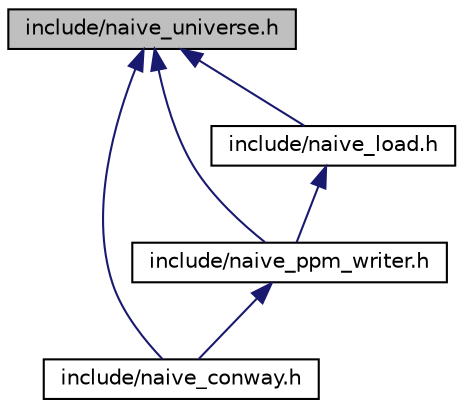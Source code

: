 digraph G
{
  edge [fontname="Helvetica",fontsize="10",labelfontname="Helvetica",labelfontsize="10"];
  node [fontname="Helvetica",fontsize="10",shape=record];
  Node1 [label="include/naive_universe.h",height=0.2,width=0.4,color="black", fillcolor="grey75", style="filled" fontcolor="black"];
  Node1 -> Node2 [dir=back,color="midnightblue",fontsize="10",style="solid"];
  Node2 [label="include/naive_conway.h",height=0.2,width=0.4,color="black", fillcolor="white", style="filled",URL="$naive__conway_8h.html",tooltip="Fonctions about the simulation of the conways rules applied on the universe structure..."];
  Node1 -> Node3 [dir=back,color="midnightblue",fontsize="10",style="solid"];
  Node3 [label="include/naive_ppm_writer.h",height=0.2,width=0.4,color="black", fillcolor="white", style="filled",URL="$naive__ppm__writer_8h.html",tooltip="Fonction to generate image."];
  Node3 -> Node2 [dir=back,color="midnightblue",fontsize="10",style="solid"];
  Node1 -> Node4 [dir=back,color="midnightblue",fontsize="10",style="solid"];
  Node4 [label="include/naive_load.h",height=0.2,width=0.4,color="black", fillcolor="white", style="filled",URL="$naive__load_8h.html",tooltip="Fonctions that load a universe from a txt and print a given universe in a txt file..."];
  Node4 -> Node3 [dir=back,color="midnightblue",fontsize="10",style="solid"];
}
